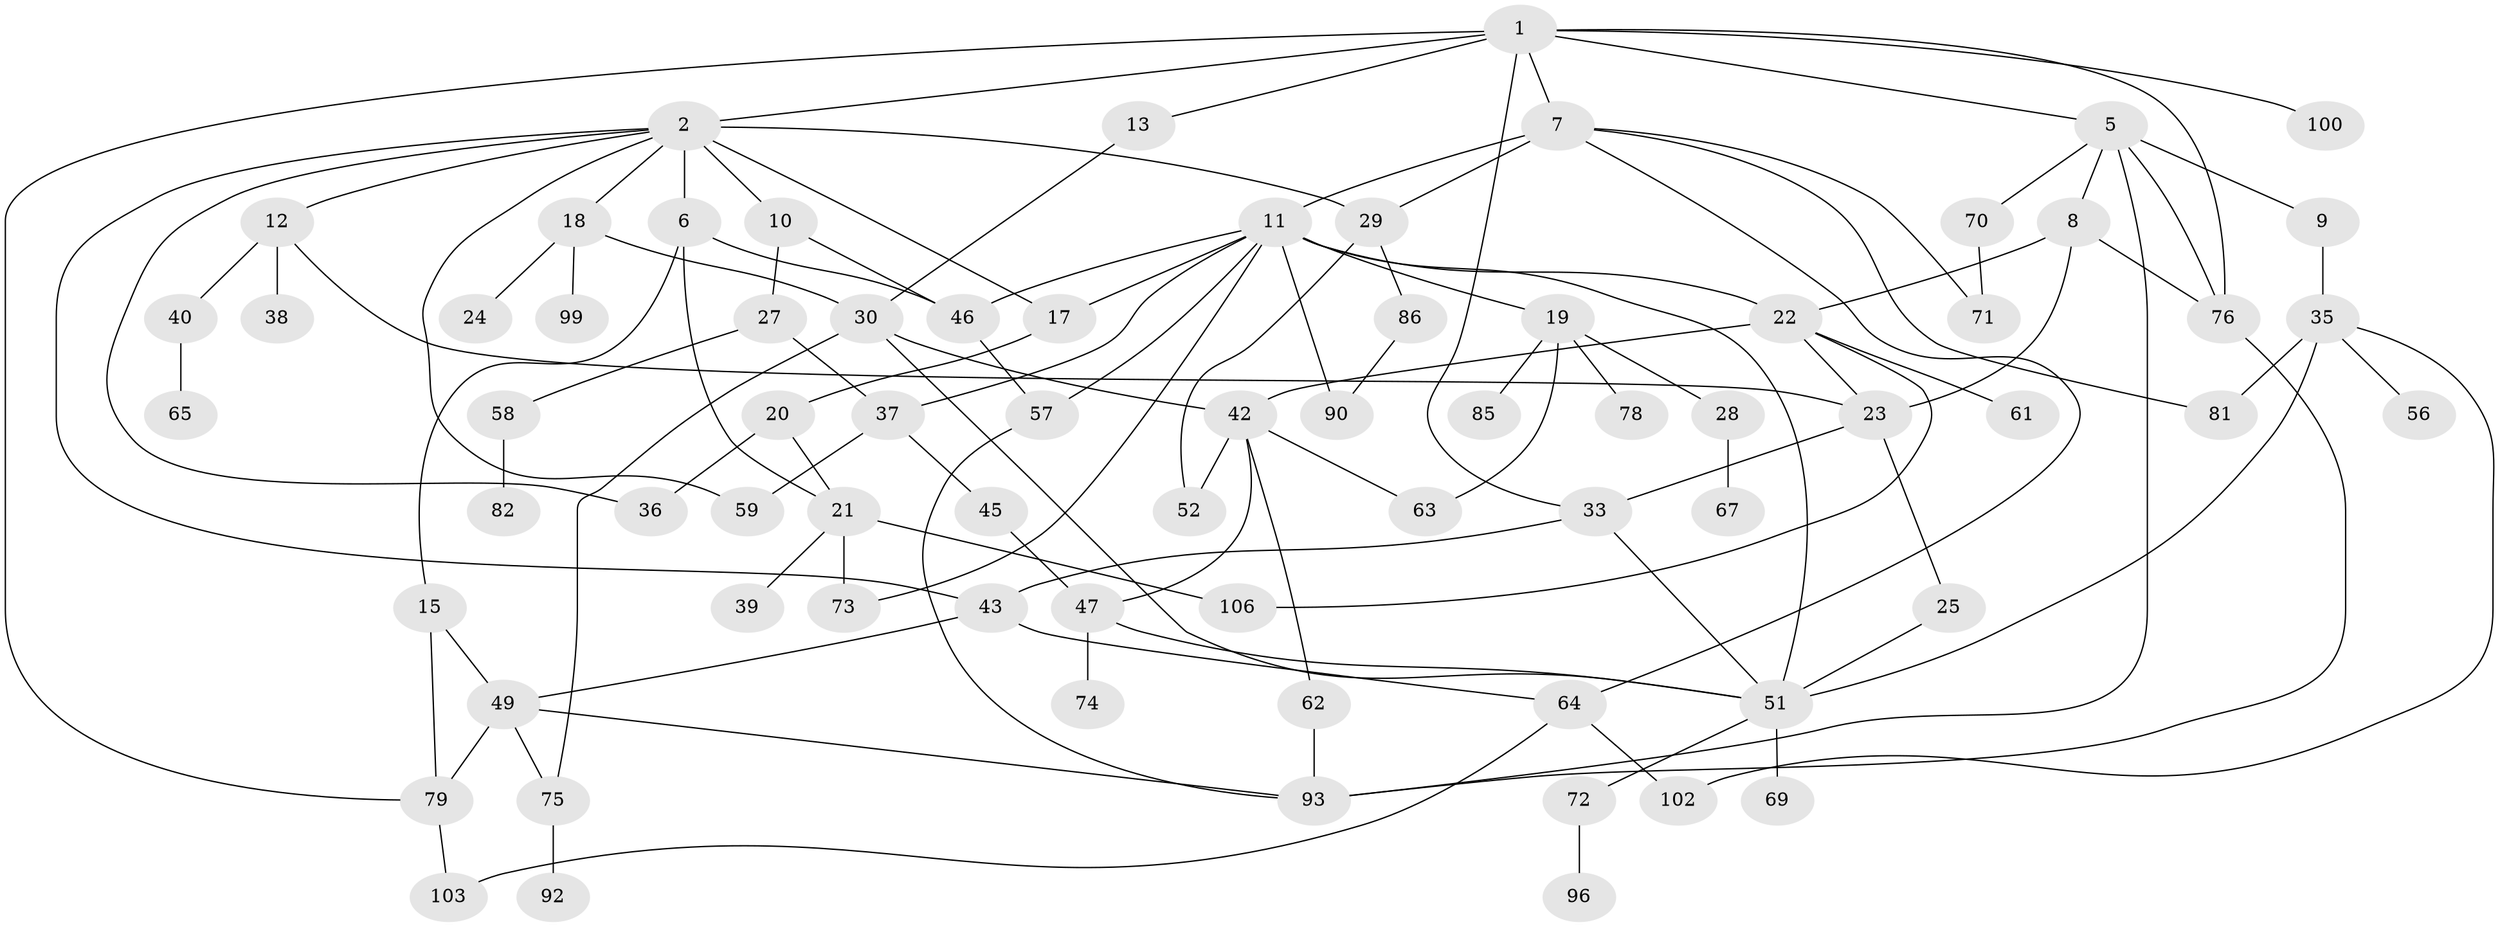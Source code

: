 // original degree distribution, {6: 0.03669724770642202, 7: 0.01834862385321101, 4: 0.1651376146788991, 5: 0.06422018348623854, 2: 0.27522935779816515, 3: 0.21100917431192662, 8: 0.009174311926605505, 1: 0.22018348623853212}
// Generated by graph-tools (version 1.1) at 2025/41/03/06/25 10:41:26]
// undirected, 73 vertices, 114 edges
graph export_dot {
graph [start="1"]
  node [color=gray90,style=filled];
  1 [super="+4"];
  2 [super="+3"];
  5 [super="+44"];
  6;
  7 [super="+14"];
  8;
  9;
  10;
  11 [super="+16"];
  12 [super="+26"];
  13;
  15 [super="+32"];
  17;
  18;
  19 [super="+87"];
  20 [super="+41"];
  21 [super="+48"];
  22 [super="+94"];
  23 [super="+31"];
  24;
  25;
  27 [super="+66"];
  28;
  29 [super="+34"];
  30 [super="+60"];
  33 [super="+91"];
  35 [super="+80"];
  36;
  37 [super="+54"];
  38 [super="+107"];
  39;
  40 [super="+50"];
  42 [super="+98"];
  43;
  45 [super="+101"];
  46 [super="+109"];
  47 [super="+53"];
  49;
  51 [super="+55"];
  52;
  56;
  57;
  58 [super="+97"];
  59;
  61;
  62;
  63;
  64 [super="+68"];
  65;
  67 [super="+89"];
  69;
  70;
  71 [super="+77"];
  72 [super="+84"];
  73 [super="+105"];
  74 [super="+95"];
  75 [super="+88"];
  76 [super="+104"];
  78;
  79 [super="+83"];
  81;
  82;
  85;
  86;
  90;
  92;
  93 [super="+108"];
  96;
  99;
  100;
  102;
  103;
  106;
  1 -- 2;
  1 -- 5;
  1 -- 13;
  1 -- 33;
  1 -- 76;
  1 -- 100;
  1 -- 7;
  1 -- 79;
  2 -- 10;
  2 -- 17;
  2 -- 29 [weight=2];
  2 -- 59;
  2 -- 36;
  2 -- 18;
  2 -- 6;
  2 -- 43;
  2 -- 12;
  5 -- 8;
  5 -- 9;
  5 -- 76;
  5 -- 70;
  5 -- 93;
  6 -- 15;
  6 -- 21;
  6 -- 46;
  7 -- 11 [weight=2];
  7 -- 71;
  7 -- 81;
  7 -- 64;
  7 -- 29;
  8 -- 23;
  8 -- 76;
  8 -- 22;
  9 -- 35;
  10 -- 27;
  10 -- 46;
  11 -- 19;
  11 -- 51;
  11 -- 57;
  11 -- 73;
  11 -- 17;
  11 -- 22;
  11 -- 90;
  11 -- 37;
  11 -- 46;
  12 -- 40;
  12 -- 38;
  12 -- 23;
  13 -- 30;
  15 -- 79;
  15 -- 49;
  17 -- 20;
  18 -- 24;
  18 -- 30;
  18 -- 99;
  19 -- 28;
  19 -- 78;
  19 -- 85;
  19 -- 63;
  20 -- 36 [weight=2];
  20 -- 21;
  21 -- 39;
  21 -- 73;
  21 -- 106;
  22 -- 61;
  22 -- 106;
  22 -- 42;
  22 -- 23;
  23 -- 25;
  23 -- 33;
  25 -- 51;
  27 -- 37;
  27 -- 58;
  28 -- 67;
  29 -- 86;
  29 -- 52;
  30 -- 42;
  30 -- 75;
  30 -- 51;
  33 -- 51;
  33 -- 43;
  35 -- 56;
  35 -- 81;
  35 -- 51;
  35 -- 102;
  37 -- 45;
  37 -- 59;
  40 -- 65;
  42 -- 47;
  42 -- 62;
  42 -- 63;
  42 -- 52;
  43 -- 64;
  43 -- 49;
  45 -- 47;
  46 -- 57;
  47 -- 51;
  47 -- 74;
  49 -- 93;
  49 -- 75;
  49 -- 79;
  51 -- 69;
  51 -- 72;
  57 -- 93;
  58 -- 82;
  62 -- 93;
  64 -- 103;
  64 -- 102;
  70 -- 71;
  72 -- 96;
  75 -- 92;
  76 -- 93;
  79 -- 103;
  86 -- 90;
}
